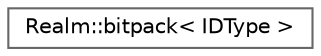digraph "Graphical Class Hierarchy"
{
 // LATEX_PDF_SIZE
  bgcolor="transparent";
  edge [fontname=Helvetica,fontsize=10,labelfontname=Helvetica,labelfontsize=10];
  node [fontname=Helvetica,fontsize=10,shape=box,height=0.2,width=0.4];
  rankdir="LR";
  Node0 [id="Node000000",label="Realm::bitpack\< IDType \>",height=0.2,width=0.4,color="grey40", fillcolor="white", style="filled",URL="$classRealm_1_1bitpack.html",tooltip=" "];
}
